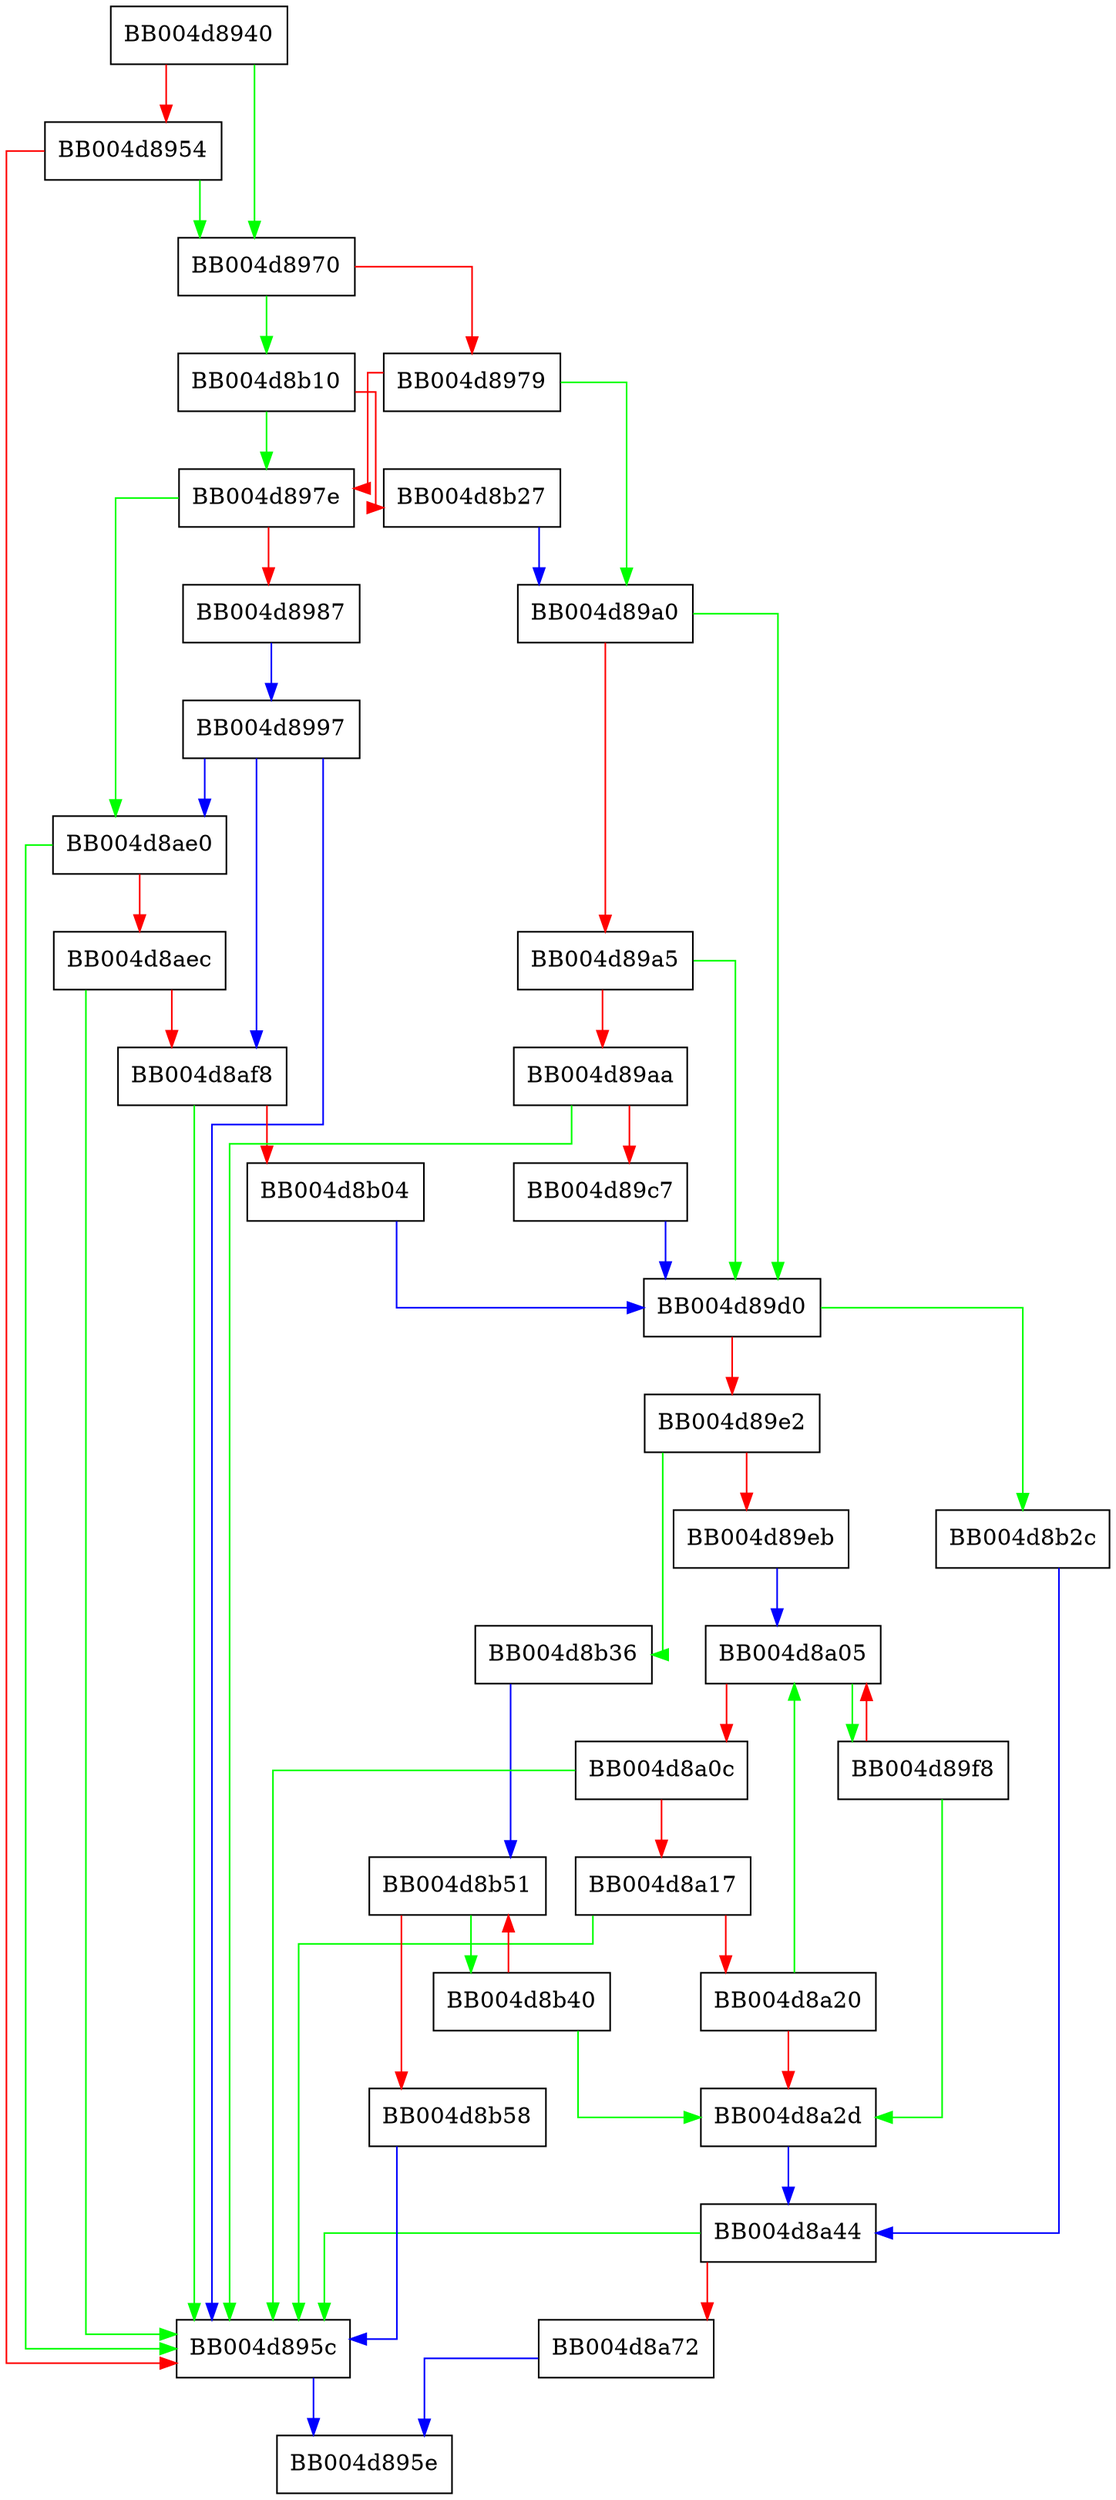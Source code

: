 digraph ossl_tls_add_custom_ext_intern {
  node [shape="box"];
  graph [splines=ortho];
  BB004d8940 -> BB004d8970 [color="green"];
  BB004d8940 -> BB004d8954 [color="red"];
  BB004d8954 -> BB004d8970 [color="green"];
  BB004d8954 -> BB004d895c [color="red"];
  BB004d895c -> BB004d895e [color="blue"];
  BB004d8970 -> BB004d8b10 [color="green"];
  BB004d8970 -> BB004d8979 [color="red"];
  BB004d8979 -> BB004d89a0 [color="green"];
  BB004d8979 -> BB004d897e [color="red"];
  BB004d897e -> BB004d8ae0 [color="green"];
  BB004d897e -> BB004d8987 [color="red"];
  BB004d8987 -> BB004d8997 [color="blue"];
  BB004d8997 -> BB004d895c [color="blue"];
  BB004d8997 -> BB004d8af8 [color="blue"];
  BB004d8997 -> BB004d8ae0 [color="blue"];
  BB004d89a0 -> BB004d89d0 [color="green"];
  BB004d89a0 -> BB004d89a5 [color="red"];
  BB004d89a5 -> BB004d89d0 [color="green"];
  BB004d89a5 -> BB004d89aa [color="red"];
  BB004d89aa -> BB004d895c [color="green"];
  BB004d89aa -> BB004d89c7 [color="red"];
  BB004d89c7 -> BB004d89d0 [color="blue"];
  BB004d89d0 -> BB004d8b2c [color="green"];
  BB004d89d0 -> BB004d89e2 [color="red"];
  BB004d89e2 -> BB004d8b36 [color="green"];
  BB004d89e2 -> BB004d89eb [color="red"];
  BB004d89eb -> BB004d8a05 [color="blue"];
  BB004d89f8 -> BB004d8a2d [color="green"];
  BB004d89f8 -> BB004d8a05 [color="red"];
  BB004d8a05 -> BB004d89f8 [color="green"];
  BB004d8a05 -> BB004d8a0c [color="red"];
  BB004d8a0c -> BB004d895c [color="green"];
  BB004d8a0c -> BB004d8a17 [color="red"];
  BB004d8a17 -> BB004d895c [color="green"];
  BB004d8a17 -> BB004d8a20 [color="red"];
  BB004d8a20 -> BB004d8a05 [color="green"];
  BB004d8a20 -> BB004d8a2d [color="red"];
  BB004d8a2d -> BB004d8a44 [color="blue"];
  BB004d8a44 -> BB004d895c [color="green"];
  BB004d8a44 -> BB004d8a72 [color="red"];
  BB004d8a72 -> BB004d895e [color="blue"];
  BB004d8ae0 -> BB004d895c [color="green"];
  BB004d8ae0 -> BB004d8aec [color="red"];
  BB004d8aec -> BB004d895c [color="green"];
  BB004d8aec -> BB004d8af8 [color="red"];
  BB004d8af8 -> BB004d895c [color="green"];
  BB004d8af8 -> BB004d8b04 [color="red"];
  BB004d8b04 -> BB004d89d0 [color="blue"];
  BB004d8b10 -> BB004d897e [color="green"];
  BB004d8b10 -> BB004d8b27 [color="red"];
  BB004d8b27 -> BB004d89a0 [color="blue"];
  BB004d8b2c -> BB004d8a44 [color="blue"];
  BB004d8b36 -> BB004d8b51 [color="blue"];
  BB004d8b40 -> BB004d8a2d [color="green"];
  BB004d8b40 -> BB004d8b51 [color="red"];
  BB004d8b51 -> BB004d8b40 [color="green"];
  BB004d8b51 -> BB004d8b58 [color="red"];
  BB004d8b58 -> BB004d895c [color="blue"];
}